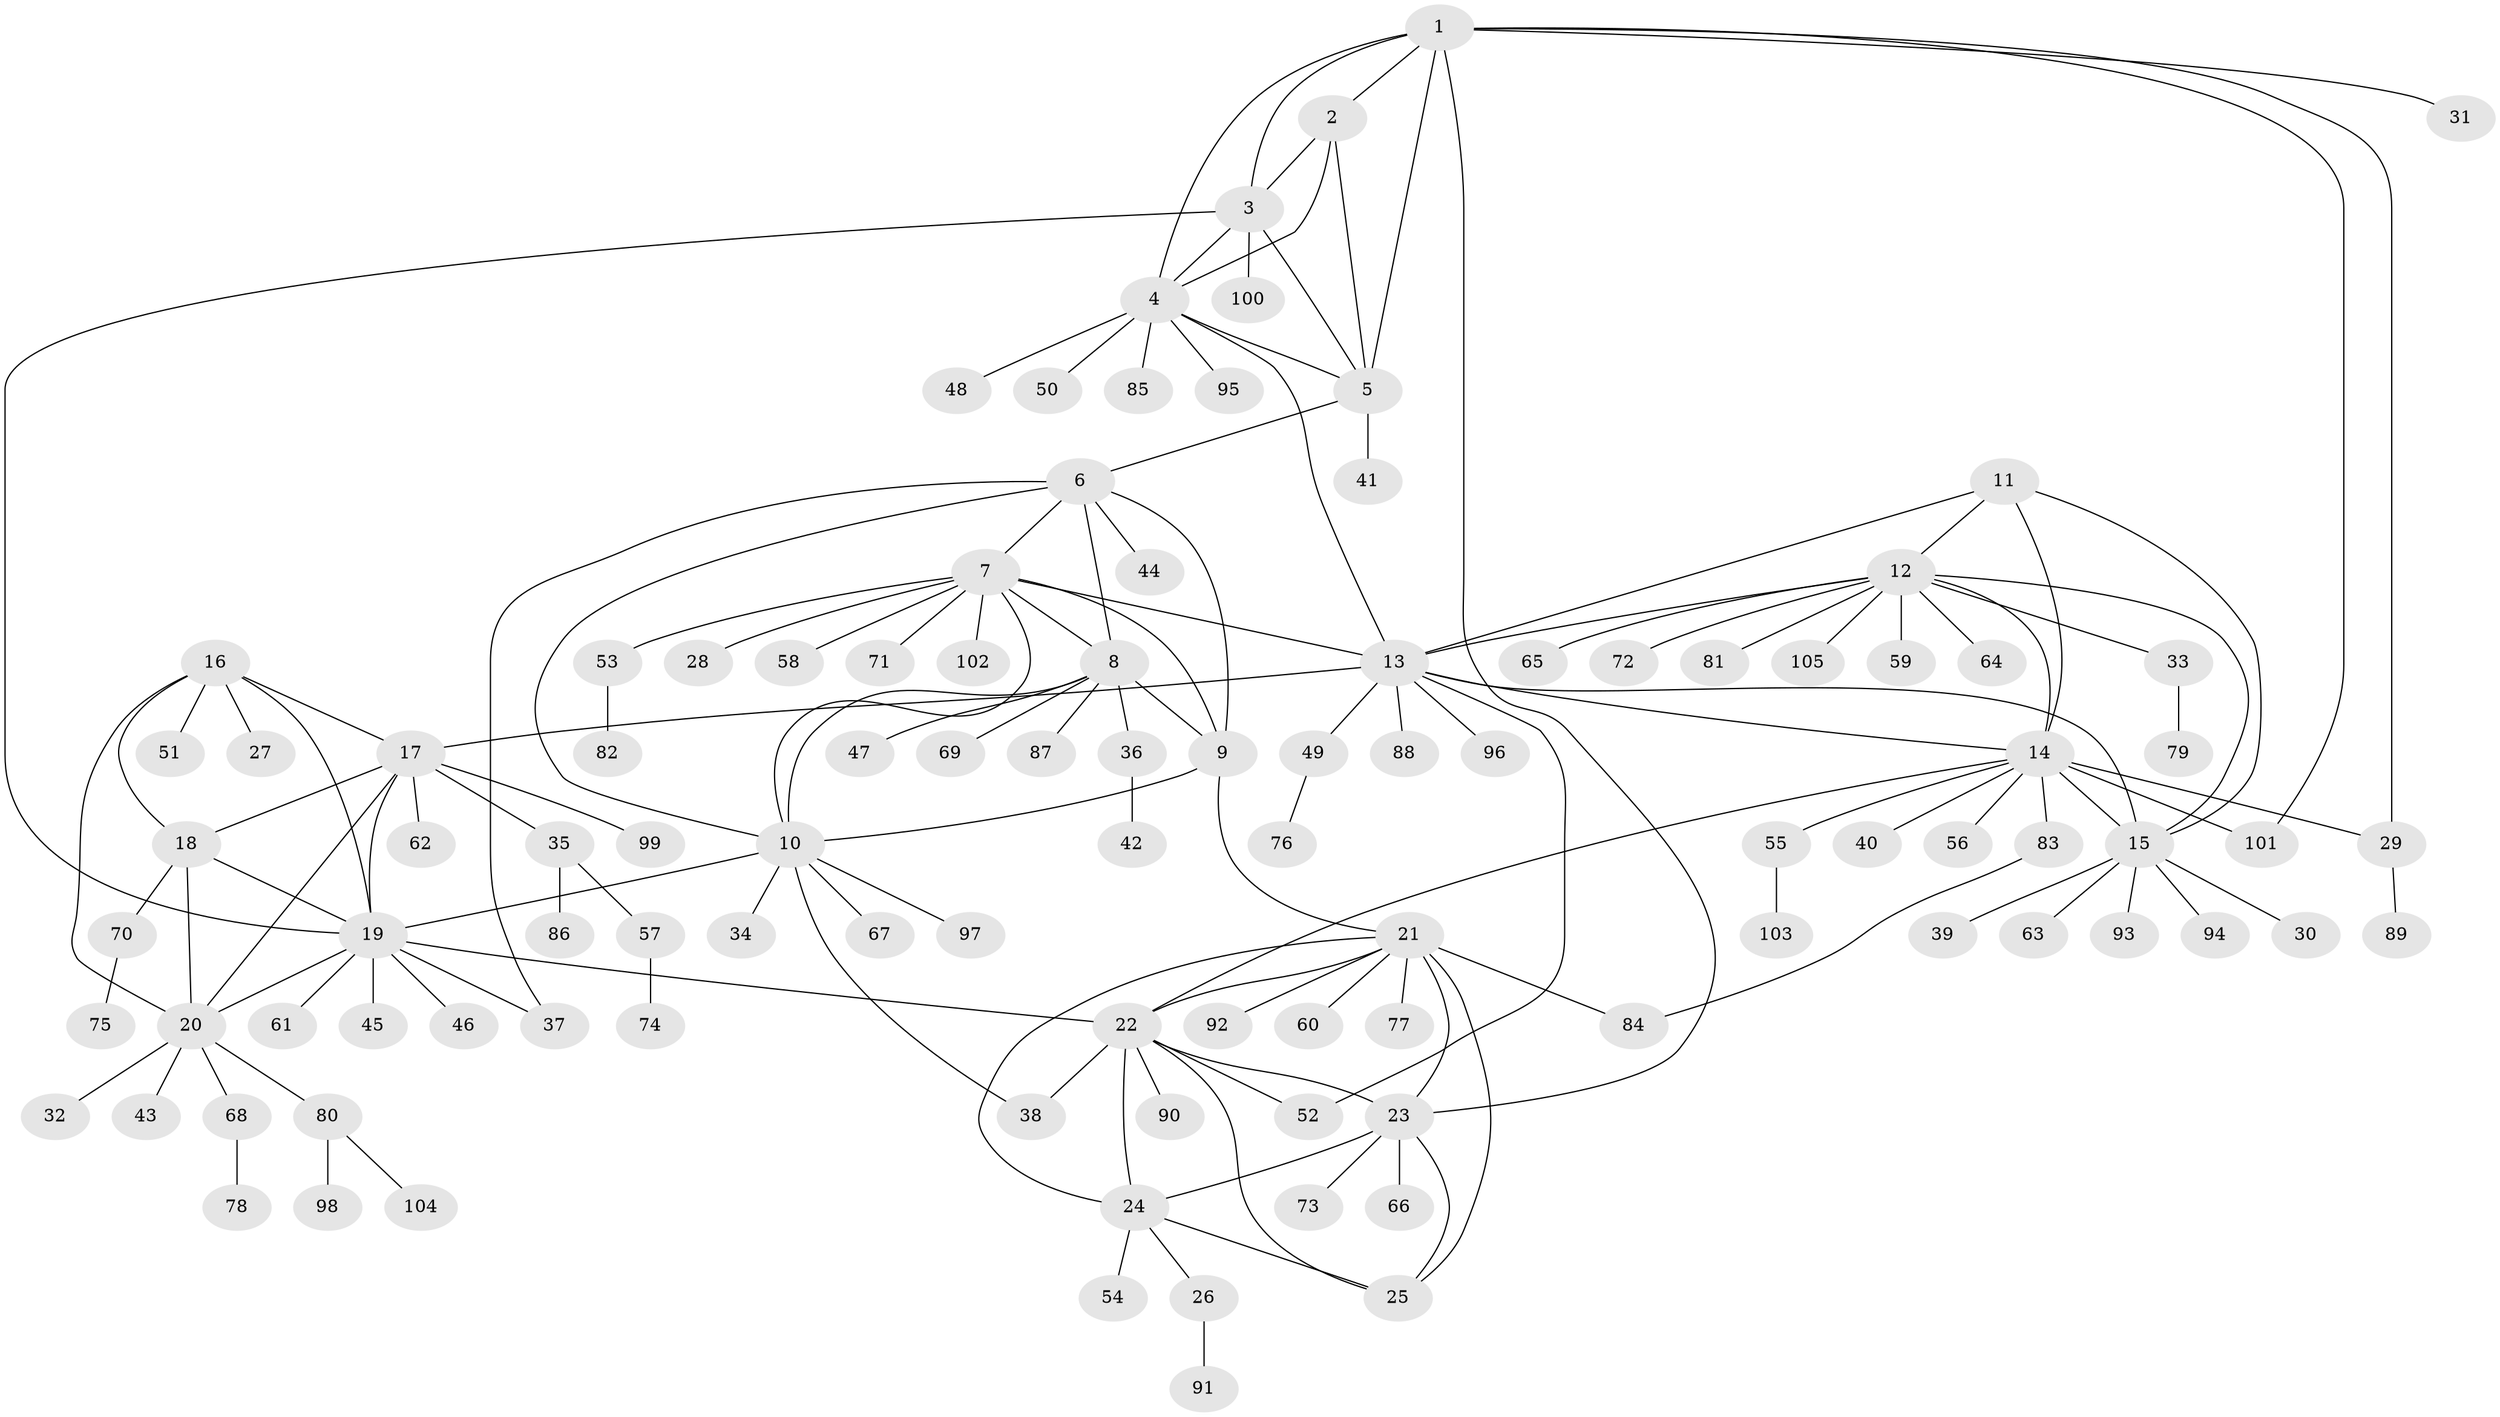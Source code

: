 // Generated by graph-tools (version 1.1) at 2025/37/03/09/25 02:37:21]
// undirected, 105 vertices, 146 edges
graph export_dot {
graph [start="1"]
  node [color=gray90,style=filled];
  1;
  2;
  3;
  4;
  5;
  6;
  7;
  8;
  9;
  10;
  11;
  12;
  13;
  14;
  15;
  16;
  17;
  18;
  19;
  20;
  21;
  22;
  23;
  24;
  25;
  26;
  27;
  28;
  29;
  30;
  31;
  32;
  33;
  34;
  35;
  36;
  37;
  38;
  39;
  40;
  41;
  42;
  43;
  44;
  45;
  46;
  47;
  48;
  49;
  50;
  51;
  52;
  53;
  54;
  55;
  56;
  57;
  58;
  59;
  60;
  61;
  62;
  63;
  64;
  65;
  66;
  67;
  68;
  69;
  70;
  71;
  72;
  73;
  74;
  75;
  76;
  77;
  78;
  79;
  80;
  81;
  82;
  83;
  84;
  85;
  86;
  87;
  88;
  89;
  90;
  91;
  92;
  93;
  94;
  95;
  96;
  97;
  98;
  99;
  100;
  101;
  102;
  103;
  104;
  105;
  1 -- 2;
  1 -- 3;
  1 -- 4;
  1 -- 5;
  1 -- 23;
  1 -- 29;
  1 -- 31;
  1 -- 101;
  2 -- 3;
  2 -- 4;
  2 -- 5;
  3 -- 4;
  3 -- 5;
  3 -- 19;
  3 -- 100;
  4 -- 5;
  4 -- 13;
  4 -- 48;
  4 -- 50;
  4 -- 85;
  4 -- 95;
  5 -- 6;
  5 -- 41;
  6 -- 7;
  6 -- 8;
  6 -- 9;
  6 -- 10;
  6 -- 37;
  6 -- 44;
  7 -- 8;
  7 -- 9;
  7 -- 10;
  7 -- 13;
  7 -- 28;
  7 -- 53;
  7 -- 58;
  7 -- 71;
  7 -- 102;
  8 -- 9;
  8 -- 10;
  8 -- 36;
  8 -- 47;
  8 -- 69;
  8 -- 87;
  9 -- 10;
  9 -- 21;
  10 -- 19;
  10 -- 34;
  10 -- 38;
  10 -- 67;
  10 -- 97;
  11 -- 12;
  11 -- 13;
  11 -- 14;
  11 -- 15;
  12 -- 13;
  12 -- 14;
  12 -- 15;
  12 -- 33;
  12 -- 59;
  12 -- 64;
  12 -- 65;
  12 -- 72;
  12 -- 81;
  12 -- 105;
  13 -- 14;
  13 -- 15;
  13 -- 17;
  13 -- 49;
  13 -- 52;
  13 -- 88;
  13 -- 96;
  14 -- 15;
  14 -- 22;
  14 -- 29;
  14 -- 40;
  14 -- 55;
  14 -- 56;
  14 -- 83;
  14 -- 101;
  15 -- 30;
  15 -- 39;
  15 -- 63;
  15 -- 93;
  15 -- 94;
  16 -- 17;
  16 -- 18;
  16 -- 19;
  16 -- 20;
  16 -- 27;
  16 -- 51;
  17 -- 18;
  17 -- 19;
  17 -- 20;
  17 -- 35;
  17 -- 62;
  17 -- 99;
  18 -- 19;
  18 -- 20;
  18 -- 70;
  19 -- 20;
  19 -- 22;
  19 -- 37;
  19 -- 45;
  19 -- 46;
  19 -- 61;
  20 -- 32;
  20 -- 43;
  20 -- 68;
  20 -- 80;
  21 -- 22;
  21 -- 23;
  21 -- 24;
  21 -- 25;
  21 -- 60;
  21 -- 77;
  21 -- 84;
  21 -- 92;
  22 -- 23;
  22 -- 24;
  22 -- 25;
  22 -- 38;
  22 -- 52;
  22 -- 90;
  23 -- 24;
  23 -- 25;
  23 -- 66;
  23 -- 73;
  24 -- 25;
  24 -- 26;
  24 -- 54;
  26 -- 91;
  29 -- 89;
  33 -- 79;
  35 -- 57;
  35 -- 86;
  36 -- 42;
  49 -- 76;
  53 -- 82;
  55 -- 103;
  57 -- 74;
  68 -- 78;
  70 -- 75;
  80 -- 98;
  80 -- 104;
  83 -- 84;
}
